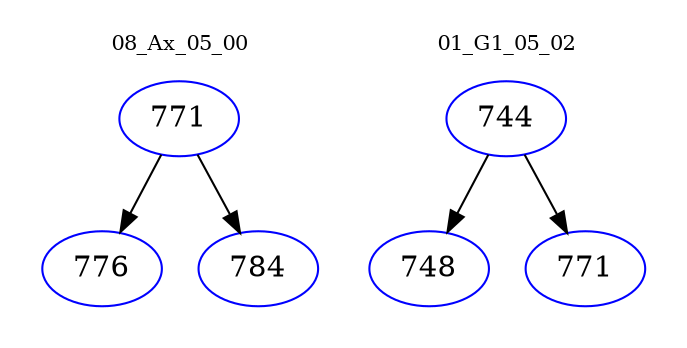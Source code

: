 digraph{
subgraph cluster_0 {
color = white
label = "08_Ax_05_00";
fontsize=10;
T0_771 [label="771", color="blue"]
T0_771 -> T0_776 [color="black"]
T0_776 [label="776", color="blue"]
T0_771 -> T0_784 [color="black"]
T0_784 [label="784", color="blue"]
}
subgraph cluster_1 {
color = white
label = "01_G1_05_02";
fontsize=10;
T1_744 [label="744", color="blue"]
T1_744 -> T1_748 [color="black"]
T1_748 [label="748", color="blue"]
T1_744 -> T1_771 [color="black"]
T1_771 [label="771", color="blue"]
}
}
